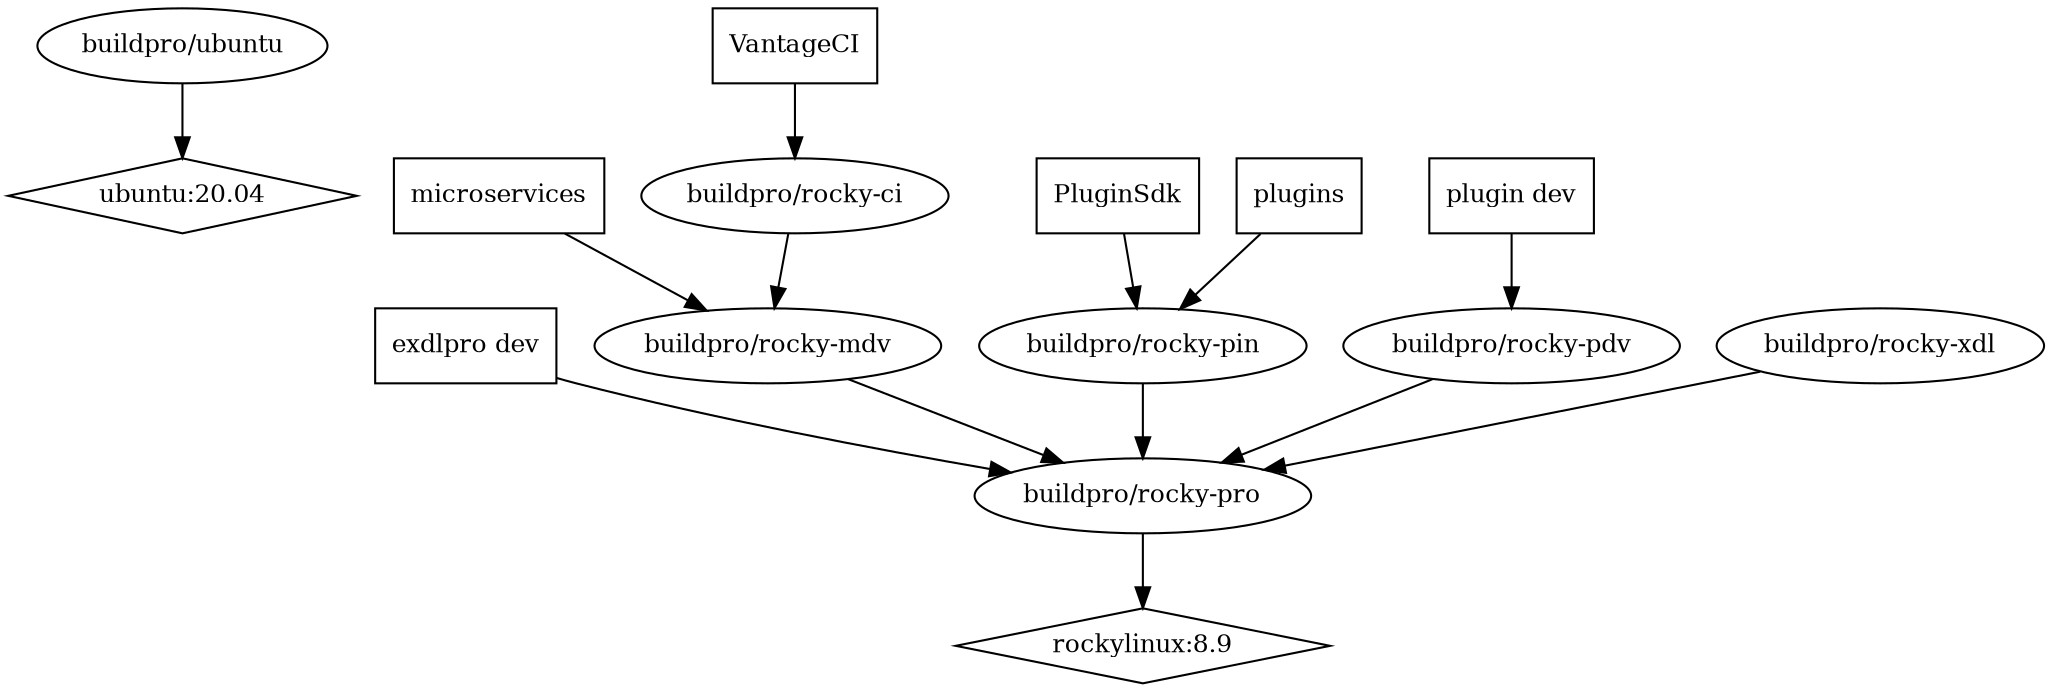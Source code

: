 digraph GG {
  node [fontsize=12];
  "ubuntu:20.04" [shape=diamond];
  "rockylinux:8.9" [shape=diamond];
  "exdlpro dev" [shape=box];
  "PluginSdk" [shape=box];
  "plugins" [shape=box];
  "plugin dev" [shape=box];
  "microservices" [shape=box];
  "VantageCI" [shape=box];
  "buildpro/rocky-pro" -> "rockylinux:8.9";
  "buildpro/rocky-mdv" -> "buildpro/rocky-pro";
  "buildpro/rocky-pin" -> "buildpro/rocky-pro";
  "buildpro/rocky-pdv" -> "buildpro/rocky-pro";
  "buildpro/rocky-ci" -> "buildpro/rocky-mdv";
  "buildpro/rocky-xdl" -> "buildpro/rocky-pro";
  "buildpro/ubuntu" -> "ubuntu:20.04";
  "exdlpro dev" -> "buildpro/rocky-pro";
  "PluginSdk" -> "buildpro/rocky-pin";
  "plugins" -> "buildpro/rocky-pin";
  "plugin dev" -> "buildpro/rocky-pdv";
  "microservices" -> "buildpro/rocky-mdv";
  "VantageCI" -> "buildpro/rocky-ci";
}
